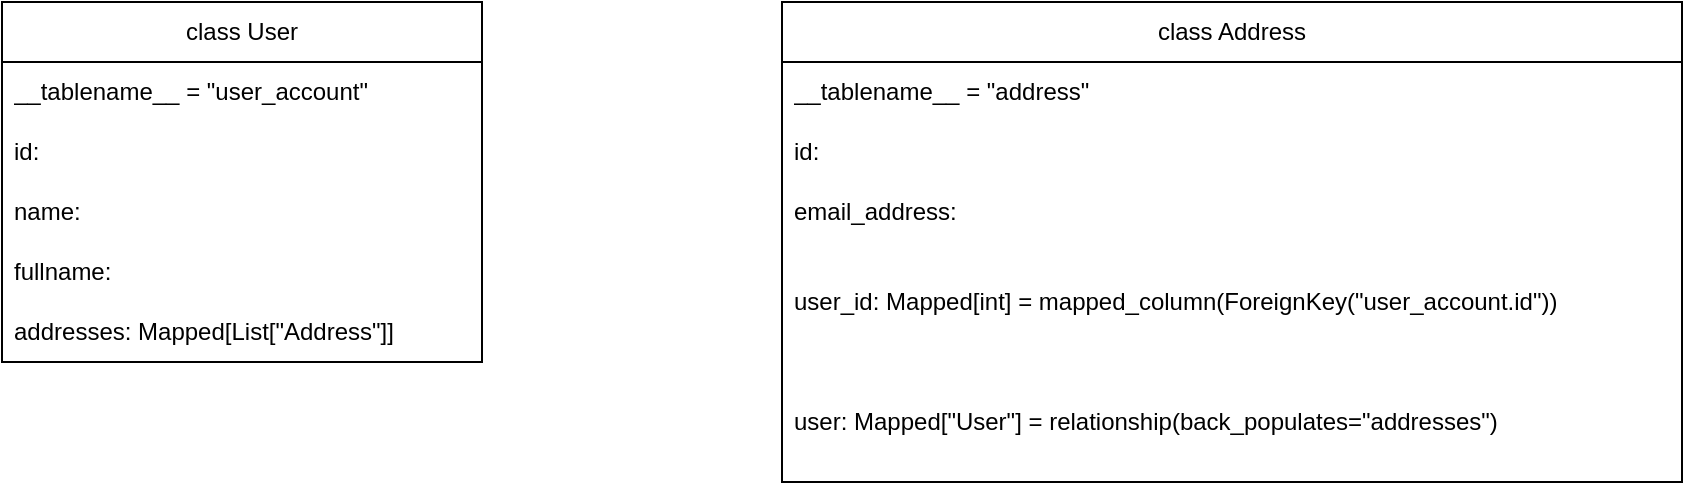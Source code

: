 <mxfile version="24.2.3" type="device">
  <diagram name="Страница — 1" id="ithoVgevNt6S0t_7P5Q-">
    <mxGraphModel dx="1036" dy="771" grid="1" gridSize="10" guides="1" tooltips="1" connect="1" arrows="1" fold="1" page="0" pageScale="1" pageWidth="827" pageHeight="1169" math="0" shadow="0">
      <root>
        <mxCell id="0" />
        <mxCell id="1" parent="0" />
        <mxCell id="_H2qD9TcQV_HUfZob1zY-2" value="class&amp;nbsp;User" style="swimlane;fontStyle=0;childLayout=stackLayout;horizontal=1;startSize=30;horizontalStack=0;resizeParent=1;resizeParentMax=0;resizeLast=0;collapsible=1;marginBottom=0;whiteSpace=wrap;html=1;" vertex="1" parent="1">
          <mxGeometry x="40" y="210" width="240" height="180" as="geometry" />
        </mxCell>
        <mxCell id="_H2qD9TcQV_HUfZob1zY-3" value="__tablename__ = &quot;user_account&quot;" style="text;strokeColor=none;fillColor=none;align=left;verticalAlign=middle;spacingLeft=4;spacingRight=4;overflow=hidden;points=[[0,0.5],[1,0.5]];portConstraint=eastwest;rotatable=0;whiteSpace=wrap;html=1;" vertex="1" parent="_H2qD9TcQV_HUfZob1zY-2">
          <mxGeometry y="30" width="240" height="30" as="geometry" />
        </mxCell>
        <mxCell id="_H2qD9TcQV_HUfZob1zY-4" value="id:" style="text;strokeColor=none;fillColor=none;align=left;verticalAlign=middle;spacingLeft=4;spacingRight=4;overflow=hidden;points=[[0,0.5],[1,0.5]];portConstraint=eastwest;rotatable=0;whiteSpace=wrap;html=1;" vertex="1" parent="_H2qD9TcQV_HUfZob1zY-2">
          <mxGeometry y="60" width="240" height="30" as="geometry" />
        </mxCell>
        <mxCell id="_H2qD9TcQV_HUfZob1zY-5" value="name:" style="text;strokeColor=none;fillColor=none;align=left;verticalAlign=middle;spacingLeft=4;spacingRight=4;overflow=hidden;points=[[0,0.5],[1,0.5]];portConstraint=eastwest;rotatable=0;whiteSpace=wrap;html=1;" vertex="1" parent="_H2qD9TcQV_HUfZob1zY-2">
          <mxGeometry y="90" width="240" height="30" as="geometry" />
        </mxCell>
        <mxCell id="_H2qD9TcQV_HUfZob1zY-10" value="fullname:" style="text;strokeColor=none;fillColor=none;align=left;verticalAlign=middle;spacingLeft=4;spacingRight=4;overflow=hidden;points=[[0,0.5],[1,0.5]];portConstraint=eastwest;rotatable=0;whiteSpace=wrap;html=1;" vertex="1" parent="_H2qD9TcQV_HUfZob1zY-2">
          <mxGeometry y="120" width="240" height="30" as="geometry" />
        </mxCell>
        <mxCell id="_H2qD9TcQV_HUfZob1zY-11" value="addresses: Mapped[List[&quot;Address&quot;]]" style="text;strokeColor=none;fillColor=none;align=left;verticalAlign=middle;spacingLeft=4;spacingRight=4;overflow=hidden;points=[[0,0.5],[1,0.5]];portConstraint=eastwest;rotatable=0;whiteSpace=wrap;html=1;" vertex="1" parent="_H2qD9TcQV_HUfZob1zY-2">
          <mxGeometry y="150" width="240" height="30" as="geometry" />
        </mxCell>
        <mxCell id="_H2qD9TcQV_HUfZob1zY-6" value="class Address" style="swimlane;fontStyle=0;childLayout=stackLayout;horizontal=1;startSize=30;horizontalStack=0;resizeParent=1;resizeParentMax=0;resizeLast=0;collapsible=1;marginBottom=0;whiteSpace=wrap;html=1;" vertex="1" parent="1">
          <mxGeometry x="430" y="210" width="450" height="240" as="geometry" />
        </mxCell>
        <mxCell id="_H2qD9TcQV_HUfZob1zY-7" value="__tablename__ = &quot;address&quot;" style="text;strokeColor=none;fillColor=none;align=left;verticalAlign=middle;spacingLeft=4;spacingRight=4;overflow=hidden;points=[[0,0.5],[1,0.5]];portConstraint=eastwest;rotatable=0;whiteSpace=wrap;html=1;" vertex="1" parent="_H2qD9TcQV_HUfZob1zY-6">
          <mxGeometry y="30" width="450" height="30" as="geometry" />
        </mxCell>
        <mxCell id="_H2qD9TcQV_HUfZob1zY-8" value="id:" style="text;strokeColor=none;fillColor=none;align=left;verticalAlign=middle;spacingLeft=4;spacingRight=4;overflow=hidden;points=[[0,0.5],[1,0.5]];portConstraint=eastwest;rotatable=0;whiteSpace=wrap;html=1;" vertex="1" parent="_H2qD9TcQV_HUfZob1zY-6">
          <mxGeometry y="60" width="450" height="30" as="geometry" />
        </mxCell>
        <mxCell id="_H2qD9TcQV_HUfZob1zY-9" value="email_address:" style="text;strokeColor=none;fillColor=none;align=left;verticalAlign=middle;spacingLeft=4;spacingRight=4;overflow=hidden;points=[[0,0.5],[1,0.5]];portConstraint=eastwest;rotatable=0;whiteSpace=wrap;html=1;" vertex="1" parent="_H2qD9TcQV_HUfZob1zY-6">
          <mxGeometry y="90" width="450" height="30" as="geometry" />
        </mxCell>
        <mxCell id="_H2qD9TcQV_HUfZob1zY-12" value="user_id: Mapped[int] = mapped_column(ForeignKey(&quot;user_account.id&quot;))" style="text;strokeColor=none;fillColor=none;align=left;verticalAlign=middle;spacingLeft=4;spacingRight=4;overflow=hidden;points=[[0,0.5],[1,0.5]];portConstraint=eastwest;rotatable=0;whiteSpace=wrap;html=1;" vertex="1" parent="_H2qD9TcQV_HUfZob1zY-6">
          <mxGeometry y="120" width="450" height="60" as="geometry" />
        </mxCell>
        <mxCell id="_H2qD9TcQV_HUfZob1zY-13" value="user: Mapped[&quot;User&quot;] = relationship(back_populates=&quot;addresses&quot;)" style="text;strokeColor=none;fillColor=none;align=left;verticalAlign=middle;spacingLeft=4;spacingRight=4;overflow=hidden;points=[[0,0.5],[1,0.5]];portConstraint=eastwest;rotatable=0;whiteSpace=wrap;html=1;" vertex="1" parent="_H2qD9TcQV_HUfZob1zY-6">
          <mxGeometry y="180" width="450" height="60" as="geometry" />
        </mxCell>
      </root>
    </mxGraphModel>
  </diagram>
</mxfile>
